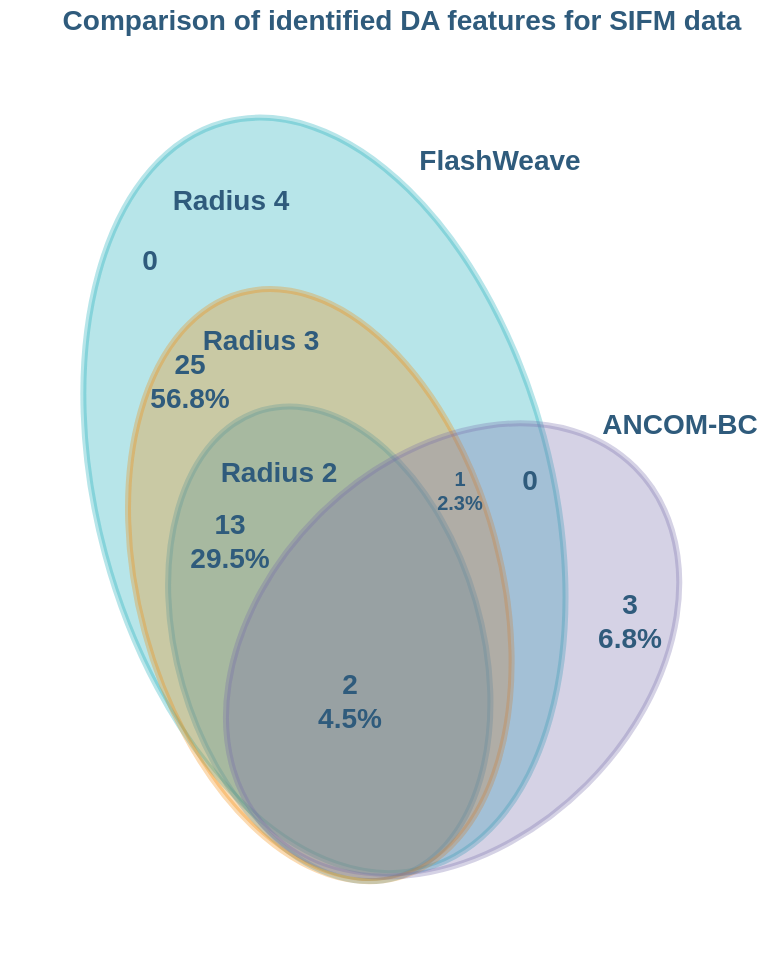 <mxfile version="24.7.6">
  <diagram id="3228e29e-7158-1315-38df-8450db1d8a1d" name="Page-1">
    <mxGraphModel dx="1434" dy="797" grid="1" gridSize="10" guides="1" tooltips="1" connect="1" arrows="1" fold="1" page="1" pageScale="1" pageWidth="1169" pageHeight="827" background="none" math="0" shadow="0">
      <root>
        <mxCell id="0" />
        <mxCell id="1" parent="0" />
        <mxCell id="21566" value="&lt;span style=&quot;color: rgba(0, 0, 0, 0); font-family: monospace; font-size: 0px; text-align: start; text-wrap: nowrap;&quot;&gt;%3CmxGraphModel%3E%3Croot%3E%3CmxCell%20id%3D%220%22%2F%3E%3CmxCell%20id%3D%221%22%20parent%3D%220%22%2F%3E%3CmxCell%20id%3D%222%22%20value%3D%22Radius%202%22%20style%3D%22text%3Bhtml%3D1%3BstrokeColor%3Dnone%3BfillColor%3Dnone%3Balign%3Dcenter%3BverticalAlign%3Dmiddle%3BwhiteSpace%3Dwrap%3Brounded%3D0%3Bshadow%3D0%3BlabelBackgroundColor%3Dnone%3BfontFamily%3DHelvetica%3BfontSize%3D14%3BfontColor%3D%232F5B7C%3B%22%20vertex%3D%221%22%20parent%3D%221%22%3E%3CmxGeometry%20x%3D%22519.2%22%20y%3D%22465.62%22%20width%3D%2270.8%22%20height%3D%2220%22%20as%3D%22geometry%22%2F%3E%3C%2FmxCell%3E%3C%2Froot%3E%3C%2FmxGraphModel%3E&lt;/span&gt;" style="ellipse;whiteSpace=wrap;html=1;rounded=1;shadow=0;labelBackgroundColor=none;strokeColor=#12aab5;strokeWidth=3;fillColor=#12aab5;fontFamily=Helvetica;fontSize=14;fontColor=#2F5B7C;align=center;opacity=30;rotation=75;" parent="1" vertex="1">
          <mxGeometry x="384.07" y="374.12" width="386.29" height="227.12" as="geometry" />
        </mxCell>
        <mxCell id="21567" value="" style="ellipse;whiteSpace=wrap;html=1;rounded=1;shadow=0;labelBackgroundColor=none;strokeColor=#1699d3;strokeWidth=3;fillColor=#1699d3;fontFamily=Helvetica;fontSize=14;fontColor=#2F5B7C;align=center;opacity=30;rotation=74;" parent="1" vertex="1">
          <mxGeometry x="458.14" y="485.62" width="242.98" height="152.5" as="geometry" />
        </mxCell>
        <mxCell id="21568" value="" style="ellipse;whiteSpace=wrap;html=1;rounded=1;shadow=0;labelBackgroundColor=none;strokeColor=#F08705;strokeWidth=3;fillColor=#F08705;fontFamily=Helvetica;fontSize=14;fontColor=#2F5B7C;align=center;opacity=30;rotation=-105;" parent="1" vertex="1">
          <mxGeometry x="423.61" y="441.91" width="302.59" height="181.25" as="geometry" />
        </mxCell>
        <mxCell id="21569" value="" style="ellipse;whiteSpace=wrap;html=1;rounded=1;shadow=0;labelBackgroundColor=none;strokeColor=#736ca8;strokeWidth=3;fillColor=#736ca8;fontFamily=Helvetica;fontSize=14;fontColor=#2F5B7C;align=center;opacity=30;rotation=-45;" parent="1" vertex="1">
          <mxGeometry x="512.24" y="470" width="258.12" height="190" as="geometry" />
        </mxCell>
        <mxCell id="21570" value="Radius 2" style="text;html=1;strokeColor=none;fillColor=none;align=center;verticalAlign=middle;whiteSpace=wrap;rounded=0;shadow=0;labelBackgroundColor=none;fontFamily=Helvetica;fontSize=14;fontColor=#2F5B7C;fontStyle=1" parent="1" vertex="1">
          <mxGeometry x="519.2" y="465.62" width="70.8" height="20" as="geometry" />
        </mxCell>
        <mxCell id="21571" value="Comparison of identified DA features for SIFM data" style="text;html=1;strokeColor=none;fillColor=none;align=center;verticalAlign=middle;whiteSpace=wrap;rounded=0;shadow=0;labelBackgroundColor=none;fontFamily=Helvetica;fontSize=14;fontColor=#2F5B7C;fontStyle=1" parent="1" vertex="1">
          <mxGeometry x="441.12" y="240" width="350" height="20" as="geometry" />
        </mxCell>
        <mxCell id="21573" value="ANCOM-BC" style="text;html=1;strokeColor=none;fillColor=none;align=center;verticalAlign=middle;whiteSpace=wrap;rounded=0;shadow=0;labelBackgroundColor=none;fontFamily=Helvetica;fontSize=14;fontColor=#2F5B7C;fontStyle=1" parent="1" vertex="1">
          <mxGeometry x="710" y="441.91" width="90" height="20" as="geometry" />
        </mxCell>
        <mxCell id="21575" value="25&lt;br&gt;56.8%" style="text;html=1;strokeColor=none;fillColor=none;align=center;verticalAlign=middle;whiteSpace=wrap;rounded=0;shadow=0;labelBackgroundColor=none;fontFamily=Helvetica;fontSize=14;fontColor=#2F5B7C;fontStyle=1" parent="1" vertex="1">
          <mxGeometry x="490" y="420" width="40" height="20" as="geometry" />
        </mxCell>
        <mxCell id="21579" value="13&lt;br&gt;29.5%" style="text;html=1;strokeColor=none;fillColor=none;align=center;verticalAlign=middle;whiteSpace=wrap;rounded=0;shadow=0;labelBackgroundColor=none;fontFamily=Helvetica;fontSize=14;fontColor=#2F5B7C;fontStyle=1" parent="1" vertex="1">
          <mxGeometry x="510" y="500" width="40" height="20" as="geometry" />
        </mxCell>
        <mxCell id="21580" value="2&lt;br&gt;4.5%" style="text;html=1;strokeColor=none;fillColor=none;align=center;verticalAlign=middle;whiteSpace=wrap;rounded=0;shadow=0;labelBackgroundColor=none;fontFamily=Helvetica;fontSize=14;fontColor=#2F5B7C;fontStyle=1" parent="1" vertex="1">
          <mxGeometry x="570" y="580" width="40" height="20" as="geometry" />
        </mxCell>
        <mxCell id="21585" value="3&lt;br&gt;6.8%" style="text;html=1;strokeColor=none;fillColor=none;align=center;verticalAlign=middle;whiteSpace=wrap;rounded=0;shadow=0;labelBackgroundColor=none;fontFamily=Helvetica;fontSize=14;fontColor=#2F5B7C;fontStyle=1" parent="1" vertex="1">
          <mxGeometry x="710" y="540" width="40" height="20" as="geometry" />
        </mxCell>
        <mxCell id="21586" value="1&lt;br&gt;2.3%" style="text;html=1;strokeColor=none;fillColor=none;align=center;verticalAlign=middle;whiteSpace=wrap;rounded=0;shadow=0;labelBackgroundColor=none;fontFamily=Helvetica;fontSize=10;fontColor=#2F5B7C;fontStyle=1" parent="1" vertex="1">
          <mxGeometry x="630" y="470" width="30" height="30" as="geometry" />
        </mxCell>
        <mxCell id="21588" value="FlashWeave" style="text;html=1;strokeColor=none;fillColor=none;align=center;verticalAlign=middle;whiteSpace=wrap;rounded=0;shadow=0;labelBackgroundColor=none;fontFamily=Helvetica;fontSize=14;fontColor=#2F5B7C;fontStyle=1" parent="1" vertex="1">
          <mxGeometry x="620" y="310" width="90" height="20" as="geometry" />
        </mxCell>
        <mxCell id="21589" value="0" style="text;html=1;strokeColor=none;fillColor=none;align=center;verticalAlign=middle;whiteSpace=wrap;rounded=0;shadow=0;labelBackgroundColor=none;fontFamily=Helvetica;fontSize=14;fontColor=#2F5B7C;fontStyle=1" parent="1" vertex="1">
          <mxGeometry x="470" y="360" width="40" height="20" as="geometry" />
        </mxCell>
        <mxCell id="21591" value="0" style="text;html=1;strokeColor=none;fillColor=none;align=center;verticalAlign=middle;whiteSpace=wrap;rounded=0;shadow=0;labelBackgroundColor=none;fontFamily=Helvetica;fontSize=14;fontColor=#2F5B7C;fontStyle=1" parent="1" vertex="1">
          <mxGeometry x="660" y="470" width="40" height="20" as="geometry" />
        </mxCell>
        <mxCell id="3S0UK-Aqh8NXqVxm9uiH-21594" value="Radius 3" style="text;html=1;strokeColor=none;fillColor=none;align=center;verticalAlign=middle;whiteSpace=wrap;rounded=0;shadow=0;labelBackgroundColor=none;fontFamily=Helvetica;fontSize=14;fontColor=#2F5B7C;fontStyle=1" vertex="1" parent="1">
          <mxGeometry x="510.0" y="400" width="70.8" height="20" as="geometry" />
        </mxCell>
        <mxCell id="3S0UK-Aqh8NXqVxm9uiH-21595" value="Radius 4" style="text;html=1;strokeColor=none;fillColor=none;align=center;verticalAlign=middle;whiteSpace=wrap;rounded=0;shadow=0;labelBackgroundColor=none;fontFamily=Helvetica;fontSize=14;fontColor=#2F5B7C;fontStyle=1" vertex="1" parent="1">
          <mxGeometry x="494.6" y="330" width="70.8" height="20" as="geometry" />
        </mxCell>
      </root>
    </mxGraphModel>
  </diagram>
</mxfile>
